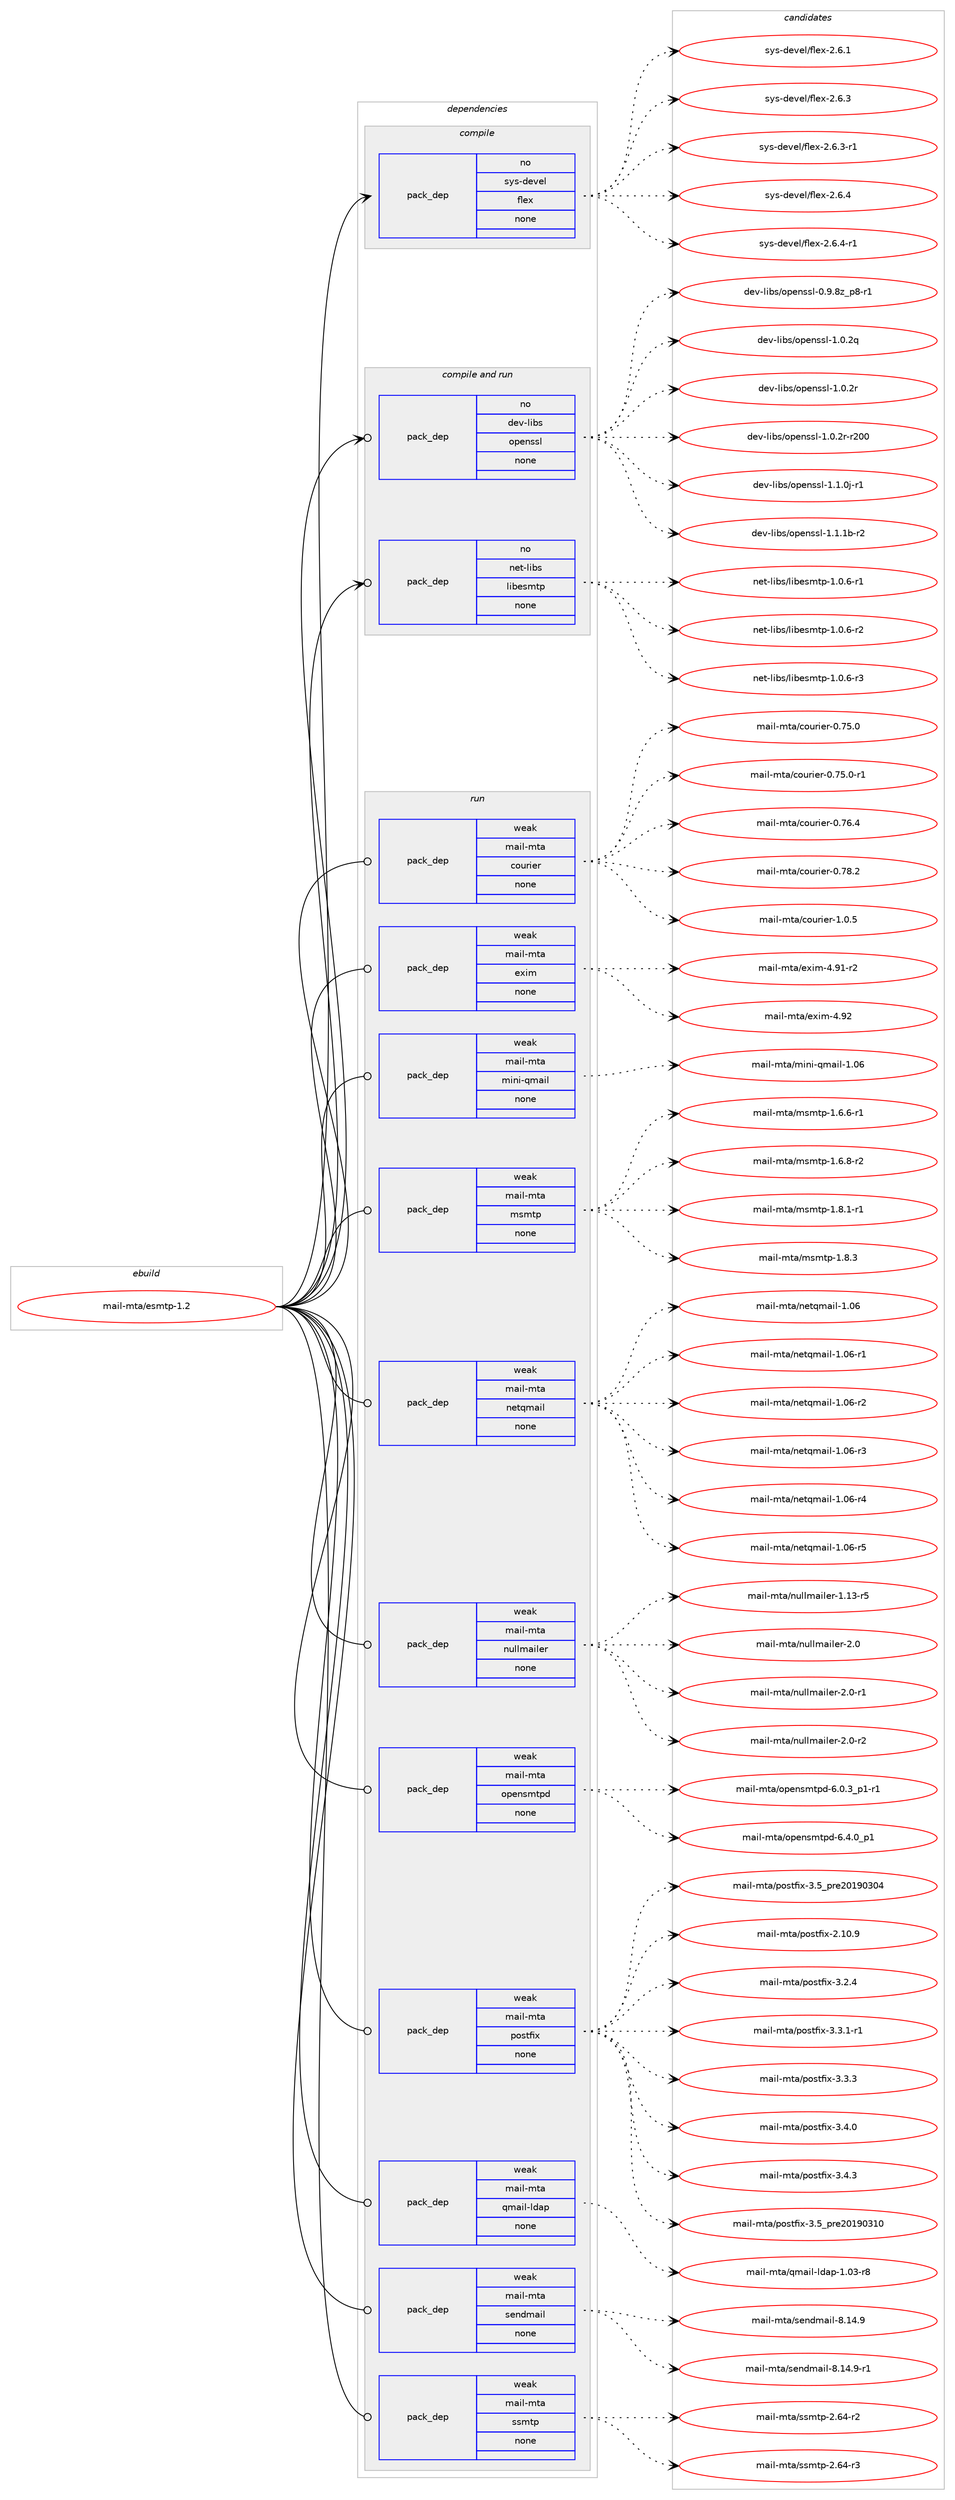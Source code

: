 digraph prolog {

# *************
# Graph options
# *************

newrank=true;
concentrate=true;
compound=true;
graph [rankdir=LR,fontname=Helvetica,fontsize=10,ranksep=1.5];#, ranksep=2.5, nodesep=0.2];
edge  [arrowhead=vee];
node  [fontname=Helvetica,fontsize=10];

# **********
# The ebuild
# **********

subgraph cluster_leftcol {
color=gray;
rank=same;
label=<<i>ebuild</i>>;
id [label="mail-mta/esmtp-1.2", color=red, width=4, href="../mail-mta/esmtp-1.2.svg"];
}

# ****************
# The dependencies
# ****************

subgraph cluster_midcol {
color=gray;
label=<<i>dependencies</i>>;
subgraph cluster_compile {
fillcolor="#eeeeee";
style=filled;
label=<<i>compile</i>>;
subgraph pack1129 {
dependency1303 [label=<<TABLE BORDER="0" CELLBORDER="1" CELLSPACING="0" CELLPADDING="4" WIDTH="220"><TR><TD ROWSPAN="6" CELLPADDING="30">pack_dep</TD></TR><TR><TD WIDTH="110">no</TD></TR><TR><TD>sys-devel</TD></TR><TR><TD>flex</TD></TR><TR><TD>none</TD></TR><TR><TD></TD></TR></TABLE>>, shape=none, color=blue];
}
id:e -> dependency1303:w [weight=20,style="solid",arrowhead="vee"];
}
subgraph cluster_compileandrun {
fillcolor="#eeeeee";
style=filled;
label=<<i>compile and run</i>>;
subgraph pack1130 {
dependency1304 [label=<<TABLE BORDER="0" CELLBORDER="1" CELLSPACING="0" CELLPADDING="4" WIDTH="220"><TR><TD ROWSPAN="6" CELLPADDING="30">pack_dep</TD></TR><TR><TD WIDTH="110">no</TD></TR><TR><TD>dev-libs</TD></TR><TR><TD>openssl</TD></TR><TR><TD>none</TD></TR><TR><TD></TD></TR></TABLE>>, shape=none, color=blue];
}
id:e -> dependency1304:w [weight=20,style="solid",arrowhead="odotvee"];
subgraph pack1131 {
dependency1305 [label=<<TABLE BORDER="0" CELLBORDER="1" CELLSPACING="0" CELLPADDING="4" WIDTH="220"><TR><TD ROWSPAN="6" CELLPADDING="30">pack_dep</TD></TR><TR><TD WIDTH="110">no</TD></TR><TR><TD>net-libs</TD></TR><TR><TD>libesmtp</TD></TR><TR><TD>none</TD></TR><TR><TD></TD></TR></TABLE>>, shape=none, color=blue];
}
id:e -> dependency1305:w [weight=20,style="solid",arrowhead="odotvee"];
}
subgraph cluster_run {
fillcolor="#eeeeee";
style=filled;
label=<<i>run</i>>;
subgraph pack1132 {
dependency1306 [label=<<TABLE BORDER="0" CELLBORDER="1" CELLSPACING="0" CELLPADDING="4" WIDTH="220"><TR><TD ROWSPAN="6" CELLPADDING="30">pack_dep</TD></TR><TR><TD WIDTH="110">weak</TD></TR><TR><TD>mail-mta</TD></TR><TR><TD>courier</TD></TR><TR><TD>none</TD></TR><TR><TD></TD></TR></TABLE>>, shape=none, color=blue];
}
id:e -> dependency1306:w [weight=20,style="solid",arrowhead="odot"];
subgraph pack1133 {
dependency1307 [label=<<TABLE BORDER="0" CELLBORDER="1" CELLSPACING="0" CELLPADDING="4" WIDTH="220"><TR><TD ROWSPAN="6" CELLPADDING="30">pack_dep</TD></TR><TR><TD WIDTH="110">weak</TD></TR><TR><TD>mail-mta</TD></TR><TR><TD>exim</TD></TR><TR><TD>none</TD></TR><TR><TD></TD></TR></TABLE>>, shape=none, color=blue];
}
id:e -> dependency1307:w [weight=20,style="solid",arrowhead="odot"];
subgraph pack1134 {
dependency1308 [label=<<TABLE BORDER="0" CELLBORDER="1" CELLSPACING="0" CELLPADDING="4" WIDTH="220"><TR><TD ROWSPAN="6" CELLPADDING="30">pack_dep</TD></TR><TR><TD WIDTH="110">weak</TD></TR><TR><TD>mail-mta</TD></TR><TR><TD>mini-qmail</TD></TR><TR><TD>none</TD></TR><TR><TD></TD></TR></TABLE>>, shape=none, color=blue];
}
id:e -> dependency1308:w [weight=20,style="solid",arrowhead="odot"];
subgraph pack1135 {
dependency1309 [label=<<TABLE BORDER="0" CELLBORDER="1" CELLSPACING="0" CELLPADDING="4" WIDTH="220"><TR><TD ROWSPAN="6" CELLPADDING="30">pack_dep</TD></TR><TR><TD WIDTH="110">weak</TD></TR><TR><TD>mail-mta</TD></TR><TR><TD>msmtp</TD></TR><TR><TD>none</TD></TR><TR><TD></TD></TR></TABLE>>, shape=none, color=blue];
}
id:e -> dependency1309:w [weight=20,style="solid",arrowhead="odot"];
subgraph pack1136 {
dependency1310 [label=<<TABLE BORDER="0" CELLBORDER="1" CELLSPACING="0" CELLPADDING="4" WIDTH="220"><TR><TD ROWSPAN="6" CELLPADDING="30">pack_dep</TD></TR><TR><TD WIDTH="110">weak</TD></TR><TR><TD>mail-mta</TD></TR><TR><TD>netqmail</TD></TR><TR><TD>none</TD></TR><TR><TD></TD></TR></TABLE>>, shape=none, color=blue];
}
id:e -> dependency1310:w [weight=20,style="solid",arrowhead="odot"];
subgraph pack1137 {
dependency1311 [label=<<TABLE BORDER="0" CELLBORDER="1" CELLSPACING="0" CELLPADDING="4" WIDTH="220"><TR><TD ROWSPAN="6" CELLPADDING="30">pack_dep</TD></TR><TR><TD WIDTH="110">weak</TD></TR><TR><TD>mail-mta</TD></TR><TR><TD>nullmailer</TD></TR><TR><TD>none</TD></TR><TR><TD></TD></TR></TABLE>>, shape=none, color=blue];
}
id:e -> dependency1311:w [weight=20,style="solid",arrowhead="odot"];
subgraph pack1138 {
dependency1312 [label=<<TABLE BORDER="0" CELLBORDER="1" CELLSPACING="0" CELLPADDING="4" WIDTH="220"><TR><TD ROWSPAN="6" CELLPADDING="30">pack_dep</TD></TR><TR><TD WIDTH="110">weak</TD></TR><TR><TD>mail-mta</TD></TR><TR><TD>opensmtpd</TD></TR><TR><TD>none</TD></TR><TR><TD></TD></TR></TABLE>>, shape=none, color=blue];
}
id:e -> dependency1312:w [weight=20,style="solid",arrowhead="odot"];
subgraph pack1139 {
dependency1313 [label=<<TABLE BORDER="0" CELLBORDER="1" CELLSPACING="0" CELLPADDING="4" WIDTH="220"><TR><TD ROWSPAN="6" CELLPADDING="30">pack_dep</TD></TR><TR><TD WIDTH="110">weak</TD></TR><TR><TD>mail-mta</TD></TR><TR><TD>postfix</TD></TR><TR><TD>none</TD></TR><TR><TD></TD></TR></TABLE>>, shape=none, color=blue];
}
id:e -> dependency1313:w [weight=20,style="solid",arrowhead="odot"];
subgraph pack1140 {
dependency1314 [label=<<TABLE BORDER="0" CELLBORDER="1" CELLSPACING="0" CELLPADDING="4" WIDTH="220"><TR><TD ROWSPAN="6" CELLPADDING="30">pack_dep</TD></TR><TR><TD WIDTH="110">weak</TD></TR><TR><TD>mail-mta</TD></TR><TR><TD>qmail-ldap</TD></TR><TR><TD>none</TD></TR><TR><TD></TD></TR></TABLE>>, shape=none, color=blue];
}
id:e -> dependency1314:w [weight=20,style="solid",arrowhead="odot"];
subgraph pack1141 {
dependency1315 [label=<<TABLE BORDER="0" CELLBORDER="1" CELLSPACING="0" CELLPADDING="4" WIDTH="220"><TR><TD ROWSPAN="6" CELLPADDING="30">pack_dep</TD></TR><TR><TD WIDTH="110">weak</TD></TR><TR><TD>mail-mta</TD></TR><TR><TD>sendmail</TD></TR><TR><TD>none</TD></TR><TR><TD></TD></TR></TABLE>>, shape=none, color=blue];
}
id:e -> dependency1315:w [weight=20,style="solid",arrowhead="odot"];
subgraph pack1142 {
dependency1316 [label=<<TABLE BORDER="0" CELLBORDER="1" CELLSPACING="0" CELLPADDING="4" WIDTH="220"><TR><TD ROWSPAN="6" CELLPADDING="30">pack_dep</TD></TR><TR><TD WIDTH="110">weak</TD></TR><TR><TD>mail-mta</TD></TR><TR><TD>ssmtp</TD></TR><TR><TD>none</TD></TR><TR><TD></TD></TR></TABLE>>, shape=none, color=blue];
}
id:e -> dependency1316:w [weight=20,style="solid",arrowhead="odot"];
}
}

# **************
# The candidates
# **************

subgraph cluster_choices {
rank=same;
color=gray;
label=<<i>candidates</i>>;

subgraph choice1129 {
color=black;
nodesep=1;
choice1151211154510010111810110847102108101120455046544649 [label="sys-devel/flex-2.6.1", color=red, width=4,href="../sys-devel/flex-2.6.1.svg"];
choice1151211154510010111810110847102108101120455046544651 [label="sys-devel/flex-2.6.3", color=red, width=4,href="../sys-devel/flex-2.6.3.svg"];
choice11512111545100101118101108471021081011204550465446514511449 [label="sys-devel/flex-2.6.3-r1", color=red, width=4,href="../sys-devel/flex-2.6.3-r1.svg"];
choice1151211154510010111810110847102108101120455046544652 [label="sys-devel/flex-2.6.4", color=red, width=4,href="../sys-devel/flex-2.6.4.svg"];
choice11512111545100101118101108471021081011204550465446524511449 [label="sys-devel/flex-2.6.4-r1", color=red, width=4,href="../sys-devel/flex-2.6.4-r1.svg"];
dependency1303:e -> choice1151211154510010111810110847102108101120455046544649:w [style=dotted,weight="100"];
dependency1303:e -> choice1151211154510010111810110847102108101120455046544651:w [style=dotted,weight="100"];
dependency1303:e -> choice11512111545100101118101108471021081011204550465446514511449:w [style=dotted,weight="100"];
dependency1303:e -> choice1151211154510010111810110847102108101120455046544652:w [style=dotted,weight="100"];
dependency1303:e -> choice11512111545100101118101108471021081011204550465446524511449:w [style=dotted,weight="100"];
}
subgraph choice1130 {
color=black;
nodesep=1;
choice10010111845108105981154711111210111011511510845484657465612295112564511449 [label="dev-libs/openssl-0.9.8z_p8-r1", color=red, width=4,href="../dev-libs/openssl-0.9.8z_p8-r1.svg"];
choice100101118451081059811547111112101110115115108454946484650113 [label="dev-libs/openssl-1.0.2q", color=red, width=4,href="../dev-libs/openssl-1.0.2q.svg"];
choice100101118451081059811547111112101110115115108454946484650114 [label="dev-libs/openssl-1.0.2r", color=red, width=4,href="../dev-libs/openssl-1.0.2r.svg"];
choice10010111845108105981154711111210111011511510845494648465011445114504848 [label="dev-libs/openssl-1.0.2r-r200", color=red, width=4,href="../dev-libs/openssl-1.0.2r-r200.svg"];
choice1001011184510810598115471111121011101151151084549464946481064511449 [label="dev-libs/openssl-1.1.0j-r1", color=red, width=4,href="../dev-libs/openssl-1.1.0j-r1.svg"];
choice100101118451081059811547111112101110115115108454946494649984511450 [label="dev-libs/openssl-1.1.1b-r2", color=red, width=4,href="../dev-libs/openssl-1.1.1b-r2.svg"];
dependency1304:e -> choice10010111845108105981154711111210111011511510845484657465612295112564511449:w [style=dotted,weight="100"];
dependency1304:e -> choice100101118451081059811547111112101110115115108454946484650113:w [style=dotted,weight="100"];
dependency1304:e -> choice100101118451081059811547111112101110115115108454946484650114:w [style=dotted,weight="100"];
dependency1304:e -> choice10010111845108105981154711111210111011511510845494648465011445114504848:w [style=dotted,weight="100"];
dependency1304:e -> choice1001011184510810598115471111121011101151151084549464946481064511449:w [style=dotted,weight="100"];
dependency1304:e -> choice100101118451081059811547111112101110115115108454946494649984511450:w [style=dotted,weight="100"];
}
subgraph choice1131 {
color=black;
nodesep=1;
choice110101116451081059811547108105981011151091161124549464846544511449 [label="net-libs/libesmtp-1.0.6-r1", color=red, width=4,href="../net-libs/libesmtp-1.0.6-r1.svg"];
choice110101116451081059811547108105981011151091161124549464846544511450 [label="net-libs/libesmtp-1.0.6-r2", color=red, width=4,href="../net-libs/libesmtp-1.0.6-r2.svg"];
choice110101116451081059811547108105981011151091161124549464846544511451 [label="net-libs/libesmtp-1.0.6-r3", color=red, width=4,href="../net-libs/libesmtp-1.0.6-r3.svg"];
dependency1305:e -> choice110101116451081059811547108105981011151091161124549464846544511449:w [style=dotted,weight="100"];
dependency1305:e -> choice110101116451081059811547108105981011151091161124549464846544511450:w [style=dotted,weight="100"];
dependency1305:e -> choice110101116451081059811547108105981011151091161124549464846544511451:w [style=dotted,weight="100"];
}
subgraph choice1132 {
color=black;
nodesep=1;
choice109971051084510911697479911111711410510111445484655534648 [label="mail-mta/courier-0.75.0", color=red, width=4,href="../mail-mta/courier-0.75.0.svg"];
choice1099710510845109116974799111117114105101114454846555346484511449 [label="mail-mta/courier-0.75.0-r1", color=red, width=4,href="../mail-mta/courier-0.75.0-r1.svg"];
choice109971051084510911697479911111711410510111445484655544652 [label="mail-mta/courier-0.76.4", color=red, width=4,href="../mail-mta/courier-0.76.4.svg"];
choice109971051084510911697479911111711410510111445484655564650 [label="mail-mta/courier-0.78.2", color=red, width=4,href="../mail-mta/courier-0.78.2.svg"];
choice1099710510845109116974799111117114105101114454946484653 [label="mail-mta/courier-1.0.5", color=red, width=4,href="../mail-mta/courier-1.0.5.svg"];
dependency1306:e -> choice109971051084510911697479911111711410510111445484655534648:w [style=dotted,weight="100"];
dependency1306:e -> choice1099710510845109116974799111117114105101114454846555346484511449:w [style=dotted,weight="100"];
dependency1306:e -> choice109971051084510911697479911111711410510111445484655544652:w [style=dotted,weight="100"];
dependency1306:e -> choice109971051084510911697479911111711410510111445484655564650:w [style=dotted,weight="100"];
dependency1306:e -> choice1099710510845109116974799111117114105101114454946484653:w [style=dotted,weight="100"];
}
subgraph choice1133 {
color=black;
nodesep=1;
choice1099710510845109116974710112010510945524657494511450 [label="mail-mta/exim-4.91-r2", color=red, width=4,href="../mail-mta/exim-4.91-r2.svg"];
choice109971051084510911697471011201051094552465750 [label="mail-mta/exim-4.92", color=red, width=4,href="../mail-mta/exim-4.92.svg"];
dependency1307:e -> choice1099710510845109116974710112010510945524657494511450:w [style=dotted,weight="100"];
dependency1307:e -> choice109971051084510911697471011201051094552465750:w [style=dotted,weight="100"];
}
subgraph choice1134 {
color=black;
nodesep=1;
choice1099710510845109116974710910511010545113109971051084549464854 [label="mail-mta/mini-qmail-1.06", color=red, width=4,href="../mail-mta/mini-qmail-1.06.svg"];
dependency1308:e -> choice1099710510845109116974710910511010545113109971051084549464854:w [style=dotted,weight="100"];
}
subgraph choice1135 {
color=black;
nodesep=1;
choice109971051084510911697471091151091161124549465446544511449 [label="mail-mta/msmtp-1.6.6-r1", color=red, width=4,href="../mail-mta/msmtp-1.6.6-r1.svg"];
choice109971051084510911697471091151091161124549465446564511450 [label="mail-mta/msmtp-1.6.8-r2", color=red, width=4,href="../mail-mta/msmtp-1.6.8-r2.svg"];
choice109971051084510911697471091151091161124549465646494511449 [label="mail-mta/msmtp-1.8.1-r1", color=red, width=4,href="../mail-mta/msmtp-1.8.1-r1.svg"];
choice10997105108451091169747109115109116112454946564651 [label="mail-mta/msmtp-1.8.3", color=red, width=4,href="../mail-mta/msmtp-1.8.3.svg"];
dependency1309:e -> choice109971051084510911697471091151091161124549465446544511449:w [style=dotted,weight="100"];
dependency1309:e -> choice109971051084510911697471091151091161124549465446564511450:w [style=dotted,weight="100"];
dependency1309:e -> choice109971051084510911697471091151091161124549465646494511449:w [style=dotted,weight="100"];
dependency1309:e -> choice10997105108451091169747109115109116112454946564651:w [style=dotted,weight="100"];
}
subgraph choice1136 {
color=black;
nodesep=1;
choice10997105108451091169747110101116113109971051084549464854 [label="mail-mta/netqmail-1.06", color=red, width=4,href="../mail-mta/netqmail-1.06.svg"];
choice109971051084510911697471101011161131099710510845494648544511449 [label="mail-mta/netqmail-1.06-r1", color=red, width=4,href="../mail-mta/netqmail-1.06-r1.svg"];
choice109971051084510911697471101011161131099710510845494648544511450 [label="mail-mta/netqmail-1.06-r2", color=red, width=4,href="../mail-mta/netqmail-1.06-r2.svg"];
choice109971051084510911697471101011161131099710510845494648544511451 [label="mail-mta/netqmail-1.06-r3", color=red, width=4,href="../mail-mta/netqmail-1.06-r3.svg"];
choice109971051084510911697471101011161131099710510845494648544511452 [label="mail-mta/netqmail-1.06-r4", color=red, width=4,href="../mail-mta/netqmail-1.06-r4.svg"];
choice109971051084510911697471101011161131099710510845494648544511453 [label="mail-mta/netqmail-1.06-r5", color=red, width=4,href="../mail-mta/netqmail-1.06-r5.svg"];
dependency1310:e -> choice10997105108451091169747110101116113109971051084549464854:w [style=dotted,weight="100"];
dependency1310:e -> choice109971051084510911697471101011161131099710510845494648544511449:w [style=dotted,weight="100"];
dependency1310:e -> choice109971051084510911697471101011161131099710510845494648544511450:w [style=dotted,weight="100"];
dependency1310:e -> choice109971051084510911697471101011161131099710510845494648544511451:w [style=dotted,weight="100"];
dependency1310:e -> choice109971051084510911697471101011161131099710510845494648544511452:w [style=dotted,weight="100"];
dependency1310:e -> choice109971051084510911697471101011161131099710510845494648544511453:w [style=dotted,weight="100"];
}
subgraph choice1137 {
color=black;
nodesep=1;
choice109971051084510911697471101171081081099710510810111445494649514511453 [label="mail-mta/nullmailer-1.13-r5", color=red, width=4,href="../mail-mta/nullmailer-1.13-r5.svg"];
choice109971051084510911697471101171081081099710510810111445504648 [label="mail-mta/nullmailer-2.0", color=red, width=4,href="../mail-mta/nullmailer-2.0.svg"];
choice1099710510845109116974711011710810810997105108101114455046484511449 [label="mail-mta/nullmailer-2.0-r1", color=red, width=4,href="../mail-mta/nullmailer-2.0-r1.svg"];
choice1099710510845109116974711011710810810997105108101114455046484511450 [label="mail-mta/nullmailer-2.0-r2", color=red, width=4,href="../mail-mta/nullmailer-2.0-r2.svg"];
dependency1311:e -> choice109971051084510911697471101171081081099710510810111445494649514511453:w [style=dotted,weight="100"];
dependency1311:e -> choice109971051084510911697471101171081081099710510810111445504648:w [style=dotted,weight="100"];
dependency1311:e -> choice1099710510845109116974711011710810810997105108101114455046484511449:w [style=dotted,weight="100"];
dependency1311:e -> choice1099710510845109116974711011710810810997105108101114455046484511450:w [style=dotted,weight="100"];
}
subgraph choice1138 {
color=black;
nodesep=1;
choice1099710510845109116974711111210111011510911611210045544648465195112494511449 [label="mail-mta/opensmtpd-6.0.3_p1-r1", color=red, width=4,href="../mail-mta/opensmtpd-6.0.3_p1-r1.svg"];
choice109971051084510911697471111121011101151091161121004554465246489511249 [label="mail-mta/opensmtpd-6.4.0_p1", color=red, width=4,href="../mail-mta/opensmtpd-6.4.0_p1.svg"];
dependency1312:e -> choice1099710510845109116974711111210111011510911611210045544648465195112494511449:w [style=dotted,weight="100"];
dependency1312:e -> choice109971051084510911697471111121011101151091161121004554465246489511249:w [style=dotted,weight="100"];
}
subgraph choice1139 {
color=black;
nodesep=1;
choice1099710510845109116974711211111511610210512045514653951121141015048495748514852 [label="mail-mta/postfix-3.5_pre20190304", color=red, width=4,href="../mail-mta/postfix-3.5_pre20190304.svg"];
choice1099710510845109116974711211111511610210512045504649484657 [label="mail-mta/postfix-2.10.9", color=red, width=4,href="../mail-mta/postfix-2.10.9.svg"];
choice10997105108451091169747112111115116102105120455146504652 [label="mail-mta/postfix-3.2.4", color=red, width=4,href="../mail-mta/postfix-3.2.4.svg"];
choice109971051084510911697471121111151161021051204551465146494511449 [label="mail-mta/postfix-3.3.1-r1", color=red, width=4,href="../mail-mta/postfix-3.3.1-r1.svg"];
choice10997105108451091169747112111115116102105120455146514651 [label="mail-mta/postfix-3.3.3", color=red, width=4,href="../mail-mta/postfix-3.3.3.svg"];
choice10997105108451091169747112111115116102105120455146524648 [label="mail-mta/postfix-3.4.0", color=red, width=4,href="../mail-mta/postfix-3.4.0.svg"];
choice10997105108451091169747112111115116102105120455146524651 [label="mail-mta/postfix-3.4.3", color=red, width=4,href="../mail-mta/postfix-3.4.3.svg"];
choice1099710510845109116974711211111511610210512045514653951121141015048495748514948 [label="mail-mta/postfix-3.5_pre20190310", color=red, width=4,href="../mail-mta/postfix-3.5_pre20190310.svg"];
dependency1313:e -> choice1099710510845109116974711211111511610210512045514653951121141015048495748514852:w [style=dotted,weight="100"];
dependency1313:e -> choice1099710510845109116974711211111511610210512045504649484657:w [style=dotted,weight="100"];
dependency1313:e -> choice10997105108451091169747112111115116102105120455146504652:w [style=dotted,weight="100"];
dependency1313:e -> choice109971051084510911697471121111151161021051204551465146494511449:w [style=dotted,weight="100"];
dependency1313:e -> choice10997105108451091169747112111115116102105120455146514651:w [style=dotted,weight="100"];
dependency1313:e -> choice10997105108451091169747112111115116102105120455146524648:w [style=dotted,weight="100"];
dependency1313:e -> choice10997105108451091169747112111115116102105120455146524651:w [style=dotted,weight="100"];
dependency1313:e -> choice1099710510845109116974711211111511610210512045514653951121141015048495748514948:w [style=dotted,weight="100"];
}
subgraph choice1140 {
color=black;
nodesep=1;
choice1099710510845109116974711310997105108451081009711245494648514511456 [label="mail-mta/qmail-ldap-1.03-r8", color=red, width=4,href="../mail-mta/qmail-ldap-1.03-r8.svg"];
dependency1314:e -> choice1099710510845109116974711310997105108451081009711245494648514511456:w [style=dotted,weight="100"];
}
subgraph choice1141 {
color=black;
nodesep=1;
choice109971051084510911697471151011101001099710510845564649524657 [label="mail-mta/sendmail-8.14.9", color=red, width=4,href="../mail-mta/sendmail-8.14.9.svg"];
choice1099710510845109116974711510111010010997105108455646495246574511449 [label="mail-mta/sendmail-8.14.9-r1", color=red, width=4,href="../mail-mta/sendmail-8.14.9-r1.svg"];
dependency1315:e -> choice109971051084510911697471151011101001099710510845564649524657:w [style=dotted,weight="100"];
dependency1315:e -> choice1099710510845109116974711510111010010997105108455646495246574511449:w [style=dotted,weight="100"];
}
subgraph choice1142 {
color=black;
nodesep=1;
choice1099710510845109116974711511510911611245504654524511450 [label="mail-mta/ssmtp-2.64-r2", color=red, width=4,href="../mail-mta/ssmtp-2.64-r2.svg"];
choice1099710510845109116974711511510911611245504654524511451 [label="mail-mta/ssmtp-2.64-r3", color=red, width=4,href="../mail-mta/ssmtp-2.64-r3.svg"];
dependency1316:e -> choice1099710510845109116974711511510911611245504654524511450:w [style=dotted,weight="100"];
dependency1316:e -> choice1099710510845109116974711511510911611245504654524511451:w [style=dotted,weight="100"];
}
}

}
